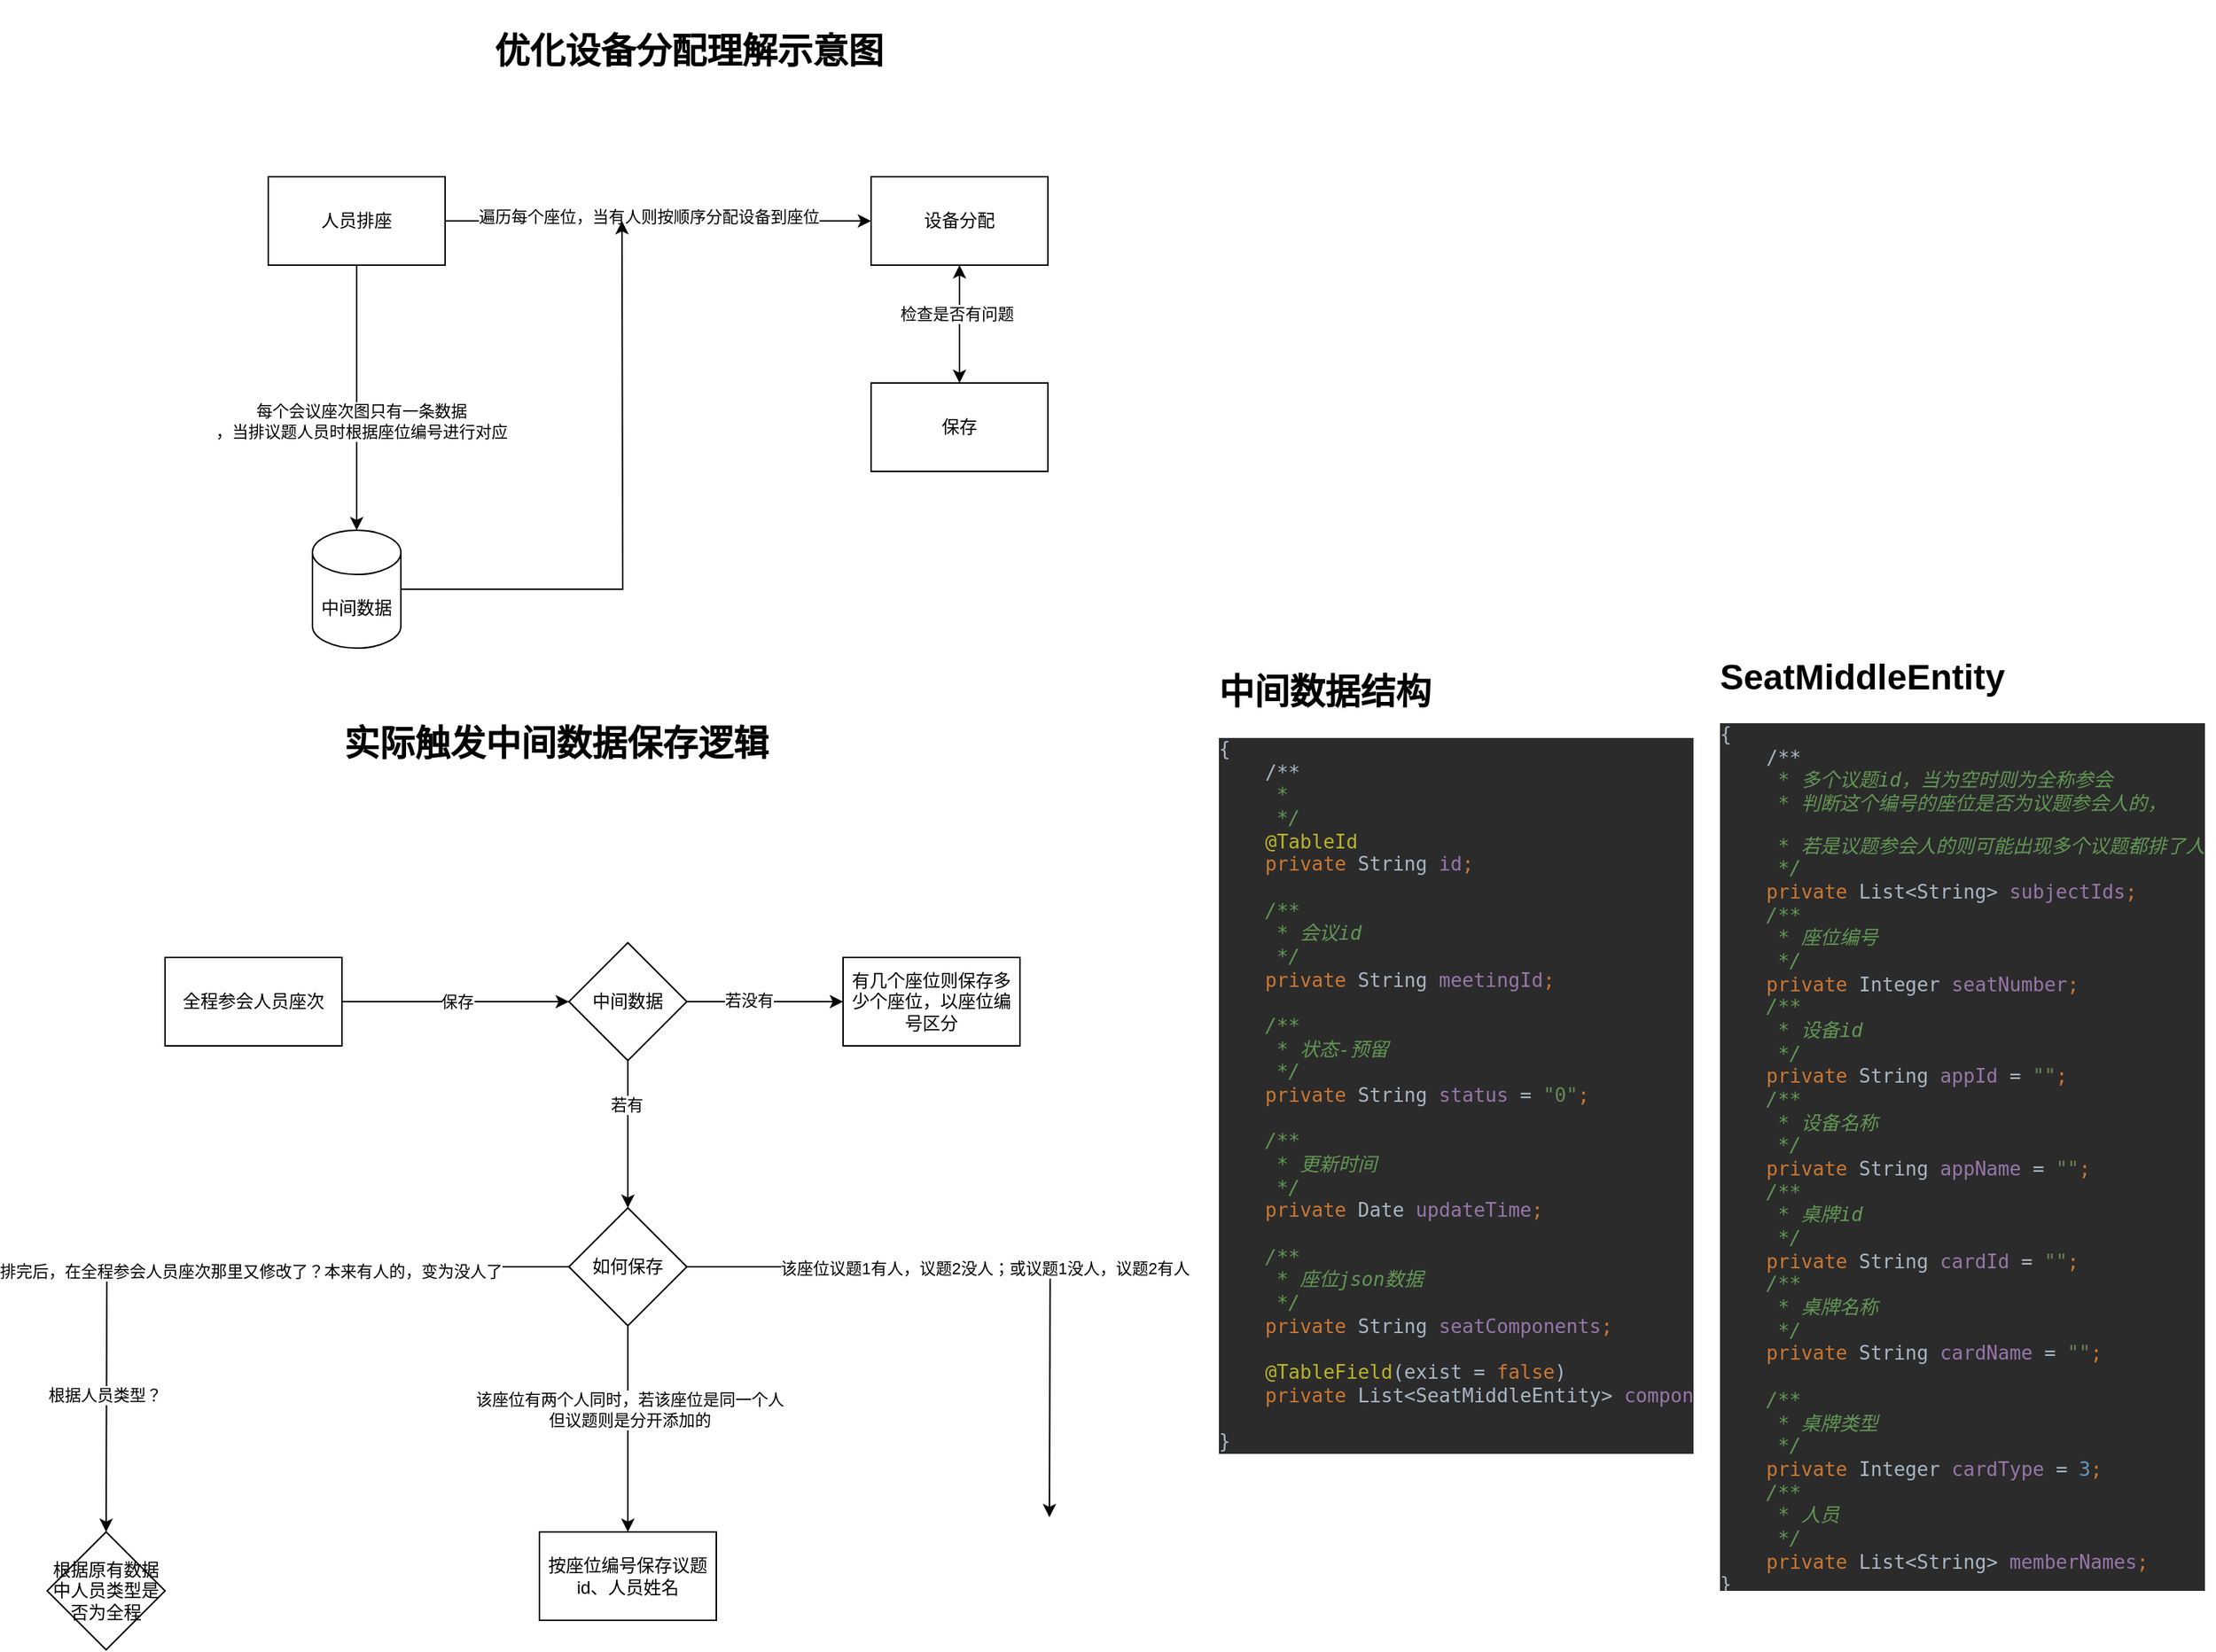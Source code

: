 <mxfile version="22.1.16" type="github">
  <diagram name="第 1 页" id="e1NoEdf7aWCd0x2-uwLn">
    <mxGraphModel dx="1877" dy="1738" grid="1" gridSize="10" guides="1" tooltips="1" connect="1" arrows="1" fold="1" page="1" pageScale="1" pageWidth="827" pageHeight="1169" math="0" shadow="0">
      <root>
        <mxCell id="0" />
        <mxCell id="1" parent="0" />
        <mxCell id="jQPC9AbLbP4iLRhdmr1n-7" style="edgeStyle=orthogonalEdgeStyle;rounded=0;orthogonalLoop=1;jettySize=auto;html=1;entryX=0;entryY=0.5;entryDx=0;entryDy=0;" parent="1" source="jQPC9AbLbP4iLRhdmr1n-1" target="jQPC9AbLbP4iLRhdmr1n-8" edge="1">
          <mxGeometry relative="1" as="geometry">
            <mxPoint x="230" y="100" as="targetPoint" />
          </mxGeometry>
        </mxCell>
        <mxCell id="jQPC9AbLbP4iLRhdmr1n-11" value="遍历每个座位，当有人则按顺序分配设备到座位" style="edgeLabel;html=1;align=center;verticalAlign=middle;resizable=0;points=[];" parent="jQPC9AbLbP4iLRhdmr1n-7" vertex="1" connectable="0">
          <mxGeometry x="-0.05" y="3" relative="1" as="geometry">
            <mxPoint as="offset" />
          </mxGeometry>
        </mxCell>
        <mxCell id="jQPC9AbLbP4iLRhdmr1n-1" value="人员排座" style="rounded=0;whiteSpace=wrap;html=1;" parent="1" vertex="1">
          <mxGeometry x="-130" y="70" width="120" height="60" as="geometry" />
        </mxCell>
        <mxCell id="jQPC9AbLbP4iLRhdmr1n-2" value="&lt;h1&gt;优化设备分配理解示意图&lt;/h1&gt;" style="text;html=1;align=center;verticalAlign=middle;resizable=0;points=[];autosize=1;strokeColor=none;fillColor=none;" parent="1" vertex="1">
          <mxGeometry x="10" y="-50" width="290" height="70" as="geometry" />
        </mxCell>
        <mxCell id="jQPC9AbLbP4iLRhdmr1n-9" style="edgeStyle=orthogonalEdgeStyle;rounded=0;orthogonalLoop=1;jettySize=auto;html=1;" parent="1" source="jQPC9AbLbP4iLRhdmr1n-4" edge="1">
          <mxGeometry relative="1" as="geometry">
            <mxPoint x="110" y="100" as="targetPoint" />
          </mxGeometry>
        </mxCell>
        <mxCell id="jQPC9AbLbP4iLRhdmr1n-4" value="中间数据" style="shape=cylinder3;whiteSpace=wrap;html=1;boundedLbl=1;backgroundOutline=1;size=15;" parent="1" vertex="1">
          <mxGeometry x="-100" y="310" width="60" height="80" as="geometry" />
        </mxCell>
        <mxCell id="jQPC9AbLbP4iLRhdmr1n-5" style="edgeStyle=orthogonalEdgeStyle;rounded=0;orthogonalLoop=1;jettySize=auto;html=1;entryX=0.5;entryY=0;entryDx=0;entryDy=0;entryPerimeter=0;" parent="1" source="jQPC9AbLbP4iLRhdmr1n-1" target="jQPC9AbLbP4iLRhdmr1n-4" edge="1">
          <mxGeometry relative="1" as="geometry" />
        </mxCell>
        <mxCell id="jQPC9AbLbP4iLRhdmr1n-6" value="每个会议座次图只有一条数据&lt;br&gt;，当排议题人员时根据座位编号进行对应" style="edgeLabel;html=1;align=center;verticalAlign=middle;resizable=0;points=[];" parent="jQPC9AbLbP4iLRhdmr1n-5" vertex="1" connectable="0">
          <mxGeometry x="0.18" y="3" relative="1" as="geometry">
            <mxPoint as="offset" />
          </mxGeometry>
        </mxCell>
        <mxCell id="jQPC9AbLbP4iLRhdmr1n-13" value="" style="edgeStyle=orthogonalEdgeStyle;rounded=0;orthogonalLoop=1;jettySize=auto;html=1;" parent="1" source="jQPC9AbLbP4iLRhdmr1n-8" target="jQPC9AbLbP4iLRhdmr1n-12" edge="1">
          <mxGeometry relative="1" as="geometry" />
        </mxCell>
        <mxCell id="jQPC9AbLbP4iLRhdmr1n-8" value="设备分配" style="rounded=0;whiteSpace=wrap;html=1;" parent="1" vertex="1">
          <mxGeometry x="279" y="70" width="120" height="60" as="geometry" />
        </mxCell>
        <mxCell id="jQPC9AbLbP4iLRhdmr1n-14" value="" style="edgeStyle=orthogonalEdgeStyle;rounded=0;orthogonalLoop=1;jettySize=auto;html=1;" parent="1" source="jQPC9AbLbP4iLRhdmr1n-12" target="jQPC9AbLbP4iLRhdmr1n-8" edge="1">
          <mxGeometry relative="1" as="geometry" />
        </mxCell>
        <mxCell id="jQPC9AbLbP4iLRhdmr1n-15" value="检查是否有问题" style="edgeLabel;html=1;align=center;verticalAlign=middle;resizable=0;points=[];" parent="jQPC9AbLbP4iLRhdmr1n-14" vertex="1" connectable="0">
          <mxGeometry x="0.175" y="2" relative="1" as="geometry">
            <mxPoint as="offset" />
          </mxGeometry>
        </mxCell>
        <mxCell id="jQPC9AbLbP4iLRhdmr1n-12" value="保存" style="rounded=0;whiteSpace=wrap;html=1;" parent="1" vertex="1">
          <mxGeometry x="279" y="210" width="120" height="60" as="geometry" />
        </mxCell>
        <mxCell id="TOe0ZiUlGQk0aBQ8viVR-3" style="edgeStyle=orthogonalEdgeStyle;rounded=0;orthogonalLoop=1;jettySize=auto;html=1;entryX=0;entryY=0.5;entryDx=0;entryDy=0;" edge="1" parent="1" source="TOe0ZiUlGQk0aBQ8viVR-1" target="TOe0ZiUlGQk0aBQ8viVR-7">
          <mxGeometry relative="1" as="geometry">
            <mxPoint x="80" y="630" as="targetPoint" />
          </mxGeometry>
        </mxCell>
        <mxCell id="TOe0ZiUlGQk0aBQ8viVR-5" value="保存" style="edgeLabel;html=1;align=center;verticalAlign=middle;resizable=0;points=[];" vertex="1" connectable="0" parent="TOe0ZiUlGQk0aBQ8viVR-3">
          <mxGeometry x="0.01" relative="1" as="geometry">
            <mxPoint as="offset" />
          </mxGeometry>
        </mxCell>
        <mxCell id="TOe0ZiUlGQk0aBQ8viVR-1" value="全程参会人员座次" style="rounded=0;whiteSpace=wrap;html=1;" vertex="1" parent="1">
          <mxGeometry x="-200" y="600" width="120" height="60" as="geometry" />
        </mxCell>
        <mxCell id="TOe0ZiUlGQk0aBQ8viVR-2" value="&lt;h1&gt;实际触发中间数据保存逻辑&lt;br&gt;&lt;/h1&gt;" style="text;html=1;align=center;verticalAlign=middle;resizable=0;points=[];autosize=1;strokeColor=none;fillColor=none;" vertex="1" parent="1">
          <mxGeometry x="-90" y="420" width="310" height="70" as="geometry" />
        </mxCell>
        <mxCell id="TOe0ZiUlGQk0aBQ8viVR-9" style="edgeStyle=orthogonalEdgeStyle;rounded=0;orthogonalLoop=1;jettySize=auto;html=1;entryX=0;entryY=0.5;entryDx=0;entryDy=0;" edge="1" parent="1" source="TOe0ZiUlGQk0aBQ8viVR-7" target="TOe0ZiUlGQk0aBQ8viVR-8">
          <mxGeometry relative="1" as="geometry" />
        </mxCell>
        <mxCell id="TOe0ZiUlGQk0aBQ8viVR-12" value="若没有" style="edgeLabel;html=1;align=center;verticalAlign=middle;resizable=0;points=[];" vertex="1" connectable="0" parent="TOe0ZiUlGQk0aBQ8viVR-9">
          <mxGeometry x="-0.238" y="1" relative="1" as="geometry">
            <mxPoint x="1" as="offset" />
          </mxGeometry>
        </mxCell>
        <mxCell id="TOe0ZiUlGQk0aBQ8viVR-14" style="edgeStyle=orthogonalEdgeStyle;rounded=0;orthogonalLoop=1;jettySize=auto;html=1;entryX=0.5;entryY=0;entryDx=0;entryDy=0;" edge="1" parent="1" source="TOe0ZiUlGQk0aBQ8viVR-7" target="TOe0ZiUlGQk0aBQ8viVR-17">
          <mxGeometry relative="1" as="geometry">
            <mxPoint x="114" y="780" as="targetPoint" />
          </mxGeometry>
        </mxCell>
        <mxCell id="TOe0ZiUlGQk0aBQ8viVR-16" value="若有" style="edgeLabel;html=1;align=center;verticalAlign=middle;resizable=0;points=[];" vertex="1" connectable="0" parent="TOe0ZiUlGQk0aBQ8viVR-14">
          <mxGeometry x="-0.413" y="-1" relative="1" as="geometry">
            <mxPoint as="offset" />
          </mxGeometry>
        </mxCell>
        <mxCell id="TOe0ZiUlGQk0aBQ8viVR-7" value="中间数据" style="rhombus;whiteSpace=wrap;html=1;" vertex="1" parent="1">
          <mxGeometry x="74" y="590" width="80" height="80" as="geometry" />
        </mxCell>
        <mxCell id="TOe0ZiUlGQk0aBQ8viVR-8" value="有几个座位则保存多少个座位，以座位编号区分" style="rounded=0;whiteSpace=wrap;html=1;" vertex="1" parent="1">
          <mxGeometry x="260" y="600" width="120" height="60" as="geometry" />
        </mxCell>
        <mxCell id="TOe0ZiUlGQk0aBQ8viVR-10" value="&lt;h1&gt;中间数据结构&lt;/h1&gt;&lt;pre style=&quot;background-color:#2b2b2b;color:#a9b7c6;font-family:&#39;JetBrains Mono&#39;,monospace;font-size:9.8pt;&quot;&gt;{&lt;br&gt;    /**&lt;br&gt;&lt;span style=&quot;color:#629755;font-style:italic;&quot;&gt;     *&lt;br&gt;&lt;/span&gt;&lt;span style=&quot;color:#629755;font-style:italic;&quot;&gt;     */&lt;br&gt;&lt;/span&gt;&lt;span style=&quot;color:#629755;font-style:italic;&quot;&gt;    &lt;/span&gt;&lt;span style=&quot;color:#bbb529;&quot;&gt;@TableId&lt;br&gt;&lt;/span&gt;&lt;span style=&quot;color:#bbb529;&quot;&gt;    &lt;/span&gt;&lt;span style=&quot;color:#cc7832;&quot;&gt;private &lt;/span&gt;String &lt;span style=&quot;color:#9876aa;&quot;&gt;id&lt;/span&gt;&lt;span style=&quot;color:#cc7832;&quot;&gt;;&lt;br&gt;&lt;/span&gt;&lt;span style=&quot;color:#cc7832;&quot;&gt;&lt;br&gt;&lt;/span&gt;&lt;span style=&quot;color:#cc7832;&quot;&gt;    &lt;/span&gt;&lt;span style=&quot;color:#629755;font-style:italic;&quot;&gt;/**&lt;br&gt;&lt;/span&gt;&lt;span style=&quot;color:#629755;font-style:italic;&quot;&gt;     * &lt;/span&gt;&lt;span style=&quot;color:#629755;font-style:italic;font-family:&#39;宋体&#39;,monospace;&quot;&gt;会议&lt;/span&gt;&lt;span style=&quot;color:#629755;font-style:italic;&quot;&gt;id&lt;br&gt;&lt;/span&gt;&lt;span style=&quot;color:#629755;font-style:italic;&quot;&gt;     */&lt;br&gt;&lt;/span&gt;&lt;span style=&quot;color:#629755;font-style:italic;&quot;&gt;    &lt;/span&gt;&lt;span style=&quot;color:#cc7832;&quot;&gt;private &lt;/span&gt;String &lt;span style=&quot;color:#9876aa;&quot;&gt;meetingId&lt;/span&gt;&lt;span style=&quot;color:#cc7832;&quot;&gt;;&lt;br&gt;&lt;/span&gt;&lt;span style=&quot;color:#cc7832;&quot;&gt;&lt;br&gt;&lt;/span&gt;&lt;span style=&quot;color:#cc7832;&quot;&gt;    &lt;/span&gt;&lt;span style=&quot;color:#629755;font-style:italic;&quot;&gt;/**&lt;br&gt;&lt;/span&gt;&lt;span style=&quot;color:#629755;font-style:italic;&quot;&gt;     * &lt;/span&gt;&lt;span style=&quot;color:#629755;font-style:italic;font-family:&#39;宋体&#39;,monospace;&quot;&gt;状态&lt;/span&gt;&lt;span style=&quot;color:#629755;font-style:italic;&quot;&gt;-&lt;/span&gt;&lt;span style=&quot;color:#629755;font-style:italic;font-family:&#39;宋体&#39;,monospace;&quot;&gt;预留&lt;br&gt;&lt;/span&gt;&lt;span style=&quot;color:#629755;font-style:italic;font-family:&#39;宋体&#39;,monospace;&quot;&gt;     &lt;/span&gt;&lt;span style=&quot;color:#629755;font-style:italic;&quot;&gt;*/&lt;br&gt;&lt;/span&gt;&lt;span style=&quot;color:#629755;font-style:italic;&quot;&gt;    &lt;/span&gt;&lt;span style=&quot;color:#cc7832;&quot;&gt;private &lt;/span&gt;String &lt;span style=&quot;color:#9876aa;&quot;&gt;status &lt;/span&gt;= &lt;span style=&quot;color:#6a8759;&quot;&gt;&quot;0&quot;&lt;/span&gt;&lt;span style=&quot;color:#cc7832;&quot;&gt;;&lt;br&gt;&lt;/span&gt;&lt;span style=&quot;color:#cc7832;&quot;&gt;&lt;br&gt;&lt;/span&gt;&lt;span style=&quot;color:#cc7832;&quot;&gt;    &lt;/span&gt;&lt;span style=&quot;color:#629755;font-style:italic;&quot;&gt;/**&lt;br&gt;&lt;/span&gt;&lt;span style=&quot;color:#629755;font-style:italic;&quot;&gt;     * &lt;/span&gt;&lt;span style=&quot;color:#629755;font-style:italic;font-family:&#39;宋体&#39;,monospace;&quot;&gt;更新时间&lt;br&gt;&lt;/span&gt;&lt;span style=&quot;color:#629755;font-style:italic;font-family:&#39;宋体&#39;,monospace;&quot;&gt;     &lt;/span&gt;&lt;span style=&quot;color:#629755;font-style:italic;&quot;&gt;*/&lt;br&gt;&lt;/span&gt;&lt;span style=&quot;color:#629755;font-style:italic;&quot;&gt;    &lt;/span&gt;&lt;span style=&quot;color:#cc7832;&quot;&gt;private &lt;/span&gt;Date &lt;span style=&quot;color:#9876aa;&quot;&gt;updateTime&lt;/span&gt;&lt;span style=&quot;color:#cc7832;&quot;&gt;;&lt;br&gt;&lt;/span&gt;&lt;span style=&quot;color:#cc7832;&quot;&gt;&lt;br&gt;&lt;/span&gt;&lt;span style=&quot;color:#cc7832;&quot;&gt;    &lt;/span&gt;&lt;span style=&quot;color:#629755;font-style:italic;&quot;&gt;/**&lt;br&gt;&lt;/span&gt;&lt;span style=&quot;color:#629755;font-style:italic;&quot;&gt;     * &lt;/span&gt;&lt;span style=&quot;color:#629755;font-style:italic;font-family:&#39;宋体&#39;,monospace;&quot;&gt;座位&lt;/span&gt;&lt;span style=&quot;color:#629755;font-style:italic;&quot;&gt;json&lt;/span&gt;&lt;span style=&quot;color:#629755;font-style:italic;font-family:&#39;宋体&#39;,monospace;&quot;&gt;数据&lt;br&gt;&lt;/span&gt;&lt;span style=&quot;color:#629755;font-style:italic;font-family:&#39;宋体&#39;,monospace;&quot;&gt;     &lt;/span&gt;&lt;span style=&quot;color:#629755;font-style:italic;&quot;&gt;*/&lt;br&gt;&lt;/span&gt;&lt;span style=&quot;color:#629755;font-style:italic;&quot;&gt;    &lt;/span&gt;&lt;span style=&quot;color:#cc7832;&quot;&gt;private &lt;/span&gt;String &lt;span style=&quot;color:#9876aa;&quot;&gt;seatComponents&lt;/span&gt;&lt;span style=&quot;color:#cc7832;&quot;&gt;;&lt;br&gt;&lt;/span&gt;&lt;span style=&quot;color:#cc7832;&quot;&gt;&lt;br&gt;&lt;/span&gt;&lt;span style=&quot;color:#cc7832;&quot;&gt;    &lt;/span&gt;&lt;span style=&quot;color:#bbb529;&quot;&gt;@TableField&lt;/span&gt;(exist = &lt;span style=&quot;color:#cc7832;&quot;&gt;false&lt;/span&gt;)&lt;br&gt;    &lt;span style=&quot;color:#cc7832;&quot;&gt;private &lt;/span&gt;List&amp;lt;SeatMiddleEntity&amp;gt; &lt;span style=&quot;color:#9876aa;&quot;&gt;componentsData&lt;/span&gt;&lt;span style=&quot;color:#cc7832;&quot;&gt;;&lt;br&gt;&lt;/span&gt;&lt;span style=&quot;color:#cc7832;&quot;&gt;&lt;br&gt;&lt;/span&gt;}&lt;/pre&gt;" style="text;html=1;strokeColor=none;fillColor=none;spacing=5;spacingTop=-20;whiteSpace=wrap;overflow=hidden;rounded=0;" vertex="1" parent="1">
          <mxGeometry x="510" y="400" width="330" height="550" as="geometry" />
        </mxCell>
        <mxCell id="TOe0ZiUlGQk0aBQ8viVR-11" value="&lt;h1&gt;SeatMiddleEntity&lt;/h1&gt;&lt;pre style=&quot;background-color:#2b2b2b;color:#a9b7c6;font-family:&#39;JetBrains Mono&#39;,monospace;font-size:9.8pt;&quot;&gt;&lt;pre style=&quot;font-family: &amp;quot;JetBrains Mono&amp;quot;, monospace; font-size: 9.8pt;&quot;&gt;{&lt;br&gt;    /**&lt;br&gt;&lt;span style=&quot;color:#629755;font-style:italic;&quot;&gt;     * &lt;/span&gt;&lt;span style=&quot;color:#629755;font-style:italic;font-family:&#39;宋体&#39;,monospace;&quot;&gt;多个议题&lt;/span&gt;&lt;span style=&quot;color:#629755;font-style:italic;&quot;&gt;id&lt;/span&gt;&lt;span style=&quot;color:#629755;font-style:italic;font-family:&#39;宋体&#39;,monospace;&quot;&gt;，当为空时则为全称参会&lt;br&gt;&lt;/span&gt;&lt;span style=&quot;color:#629755;font-style:italic;font-family:&#39;宋体&#39;,monospace;&quot;&gt;     &lt;/span&gt;&lt;span style=&quot;color:#629755;font-style:italic;&quot;&gt;* &lt;/span&gt;&lt;span style=&quot;color:#629755;font-style:italic;font-family:&#39;宋体&#39;,monospace;&quot;&gt;判断这个编号的座位是否为议题参会人的，&lt;/span&gt;&lt;/pre&gt;&lt;pre style=&quot;font-family: &amp;quot;JetBrains Mono&amp;quot;, monospace; font-size: 9.8pt;&quot;&gt;&lt;span style=&quot;color:#629755;font-style:italic;font-family:&#39;宋体&#39;,monospace;&quot;&gt;     * 若是议题参会人的则可能出现多个议题都排了人&lt;br&gt;&lt;/span&gt;&lt;span style=&quot;color:#629755;font-style:italic;font-family:&#39;宋体&#39;,monospace;&quot;&gt;     &lt;/span&gt;&lt;span style=&quot;color:#629755;font-style:italic;&quot;&gt;*/&lt;br&gt;&lt;/span&gt;&lt;span style=&quot;color:#629755;font-style:italic;&quot;&gt;    &lt;/span&gt;&lt;span style=&quot;color:#cc7832;&quot;&gt;private &lt;/span&gt;List&amp;lt;String&amp;gt; &lt;span style=&quot;color:#9876aa;&quot;&gt;subjectIds&lt;/span&gt;&lt;span style=&quot;color:#cc7832;&quot;&gt;;&lt;br&gt;&lt;/span&gt;&lt;span style=&quot;color:#cc7832;&quot;&gt;    &lt;/span&gt;&lt;span style=&quot;color:#629755;font-style:italic;&quot;&gt;/**&lt;br&gt;&lt;/span&gt;&lt;span style=&quot;color:#629755;font-style:italic;&quot;&gt;     * &lt;/span&gt;&lt;span style=&quot;color:#629755;font-style:italic;font-family:&#39;宋体&#39;,monospace;&quot;&gt;座位编号&lt;br&gt;&lt;/span&gt;&lt;span style=&quot;color:#629755;font-style:italic;font-family:&#39;宋体&#39;,monospace;&quot;&gt;     &lt;/span&gt;&lt;span style=&quot;color:#629755;font-style:italic;&quot;&gt;*/&lt;br&gt;&lt;/span&gt;&lt;span style=&quot;color:#629755;font-style:italic;&quot;&gt;    &lt;/span&gt;&lt;span style=&quot;color:#cc7832;&quot;&gt;private &lt;/span&gt;Integer &lt;span style=&quot;color:#9876aa;&quot;&gt;seatNumber&lt;/span&gt;&lt;span style=&quot;color:#cc7832;&quot;&gt;;&lt;br&gt;&lt;/span&gt;&lt;span style=&quot;color:#cc7832;&quot;&gt;    &lt;/span&gt;&lt;span style=&quot;color:#629755;font-style:italic;&quot;&gt;/**&lt;br&gt;&lt;/span&gt;&lt;span style=&quot;color:#629755;font-style:italic;&quot;&gt;     * &lt;/span&gt;&lt;span style=&quot;color:#629755;font-style:italic;font-family:&#39;宋体&#39;,monospace;&quot;&gt;设备&lt;/span&gt;&lt;span style=&quot;color:#629755;font-style:italic;&quot;&gt;id&lt;br&gt;&lt;/span&gt;&lt;span style=&quot;color:#629755;font-style:italic;&quot;&gt;     */&lt;br&gt;&lt;/span&gt;&lt;span style=&quot;color:#629755;font-style:italic;&quot;&gt;    &lt;/span&gt;&lt;span style=&quot;color:#cc7832;&quot;&gt;private &lt;/span&gt;String &lt;span style=&quot;color:#9876aa;&quot;&gt;appId &lt;/span&gt;= &lt;span style=&quot;color:#6a8759;&quot;&gt;&quot;&quot;&lt;/span&gt;&lt;span style=&quot;color:#cc7832;&quot;&gt;;&lt;br&gt;&lt;/span&gt;&lt;span style=&quot;color:#cc7832;&quot;&gt;    &lt;/span&gt;&lt;span style=&quot;color:#629755;font-style:italic;&quot;&gt;/**&lt;br&gt;&lt;/span&gt;&lt;span style=&quot;color:#629755;font-style:italic;&quot;&gt;     * &lt;/span&gt;&lt;span style=&quot;color:#629755;font-style:italic;font-family:&#39;宋体&#39;,monospace;&quot;&gt;设备名称&lt;br&gt;&lt;/span&gt;&lt;span style=&quot;color:#629755;font-style:italic;font-family:&#39;宋体&#39;,monospace;&quot;&gt;     &lt;/span&gt;&lt;span style=&quot;color:#629755;font-style:italic;&quot;&gt;*/&lt;br&gt;&lt;/span&gt;&lt;span style=&quot;color:#629755;font-style:italic;&quot;&gt;    &lt;/span&gt;&lt;span style=&quot;color:#cc7832;&quot;&gt;private &lt;/span&gt;String &lt;span style=&quot;color:#9876aa;&quot;&gt;appName &lt;/span&gt;= &lt;span style=&quot;color:#6a8759;&quot;&gt;&quot;&quot;&lt;/span&gt;&lt;span style=&quot;color:#cc7832;&quot;&gt;;&lt;br&gt;&lt;/span&gt;&lt;span style=&quot;color:#cc7832;&quot;&gt;    &lt;/span&gt;&lt;span style=&quot;color:#629755;font-style:italic;&quot;&gt;/**&lt;br&gt;&lt;/span&gt;&lt;span style=&quot;color:#629755;font-style:italic;&quot;&gt;     * &lt;/span&gt;&lt;span style=&quot;color:#629755;font-style:italic;font-family:&#39;宋体&#39;,monospace;&quot;&gt;桌牌&lt;/span&gt;&lt;span style=&quot;color:#629755;font-style:italic;&quot;&gt;id&lt;br&gt;&lt;/span&gt;&lt;span style=&quot;color:#629755;font-style:italic;&quot;&gt;     */&lt;br&gt;&lt;/span&gt;&lt;span style=&quot;color:#629755;font-style:italic;&quot;&gt;    &lt;/span&gt;&lt;span style=&quot;color:#cc7832;&quot;&gt;private &lt;/span&gt;String &lt;span style=&quot;color:#9876aa;&quot;&gt;cardId &lt;/span&gt;= &lt;span style=&quot;color:#6a8759;&quot;&gt;&quot;&quot;&lt;/span&gt;&lt;span style=&quot;color:#cc7832;&quot;&gt;;&lt;br&gt;&lt;/span&gt;&lt;span style=&quot;color:#cc7832;&quot;&gt;    &lt;/span&gt;&lt;span style=&quot;color:#629755;font-style:italic;&quot;&gt;/**&lt;br&gt;&lt;/span&gt;&lt;span style=&quot;color:#629755;font-style:italic;&quot;&gt;     * &lt;/span&gt;&lt;span style=&quot;color:#629755;font-style:italic;font-family:&#39;宋体&#39;,monospace;&quot;&gt;桌牌名称&lt;br&gt;&lt;/span&gt;&lt;span style=&quot;color:#629755;font-style:italic;font-family:&#39;宋体&#39;,monospace;&quot;&gt;     &lt;/span&gt;&lt;span style=&quot;color:#629755;font-style:italic;&quot;&gt;*/&lt;br&gt;&lt;/span&gt;&lt;span style=&quot;color:#629755;font-style:italic;&quot;&gt;    &lt;/span&gt;&lt;span style=&quot;color:#cc7832;&quot;&gt;private &lt;/span&gt;String &lt;span style=&quot;color:#9876aa;&quot;&gt;cardName &lt;/span&gt;= &lt;span style=&quot;color:#6a8759;&quot;&gt;&quot;&quot;&lt;/span&gt;&lt;span style=&quot;color:#cc7832;&quot;&gt;;&lt;br&gt;&lt;/span&gt;&lt;span style=&quot;color:#cc7832;&quot;&gt;&lt;br&gt;&lt;/span&gt;&lt;span style=&quot;color:#cc7832;&quot;&gt;    &lt;/span&gt;&lt;span style=&quot;color:#629755;font-style:italic;&quot;&gt;/**&lt;br&gt;&lt;/span&gt;&lt;span style=&quot;color:#629755;font-style:italic;&quot;&gt;     * &lt;/span&gt;&lt;span style=&quot;color:#629755;font-style:italic;font-family:&#39;宋体&#39;,monospace;&quot;&gt;桌牌类型&lt;br&gt;&lt;/span&gt;&lt;span style=&quot;color:#629755;font-style:italic;font-family:&#39;宋体&#39;,monospace;&quot;&gt;     &lt;/span&gt;&lt;span style=&quot;color:#629755;font-style:italic;&quot;&gt;*/&lt;br&gt;&lt;/span&gt;&lt;span style=&quot;color:#629755;font-style:italic;&quot;&gt;    &lt;/span&gt;&lt;span style=&quot;color:#cc7832;&quot;&gt;private &lt;/span&gt;Integer &lt;span style=&quot;color:#9876aa;&quot;&gt;cardType &lt;/span&gt;= &lt;span style=&quot;color:#6897bb;&quot;&gt;3&lt;/span&gt;&lt;span style=&quot;color:#cc7832;&quot;&gt;;&lt;br&gt;&lt;/span&gt;&lt;span style=&quot;color:#cc7832;&quot;&gt;    &lt;/span&gt;&lt;span style=&quot;color:#629755;font-style:italic;&quot;&gt;/**&lt;br&gt;&lt;/span&gt;&lt;span style=&quot;color:#629755;font-style:italic;&quot;&gt;     * &lt;/span&gt;&lt;span style=&quot;color:#629755;font-style:italic;font-family:&#39;宋体&#39;,monospace;&quot;&gt;人员&lt;br&gt;&lt;/span&gt;&lt;span style=&quot;color:#629755;font-style:italic;font-family:&#39;宋体&#39;,monospace;&quot;&gt;     &lt;/span&gt;&lt;span style=&quot;color:#629755;font-style:italic;&quot;&gt;*/&lt;br&gt;&lt;/span&gt;&lt;span style=&quot;color:#629755;font-style:italic;&quot;&gt;    &lt;/span&gt;&lt;span style=&quot;color:#cc7832;&quot;&gt;private &lt;/span&gt;List&amp;lt;String&amp;gt; &lt;span style=&quot;color:#9876aa;&quot;&gt;memberNames&lt;/span&gt;&lt;span style=&quot;color:#cc7832;&quot;&gt;;&lt;br&gt;&lt;/span&gt;}&lt;/pre&gt;&lt;/pre&gt;" style="text;html=1;strokeColor=none;fillColor=none;spacing=5;spacingTop=-20;whiteSpace=wrap;overflow=hidden;rounded=0;" vertex="1" parent="1">
          <mxGeometry x="850" y="390" width="340" height="640" as="geometry" />
        </mxCell>
        <mxCell id="TOe0ZiUlGQk0aBQ8viVR-13" value="按座位编号保存议题id、人员姓名" style="rounded=0;whiteSpace=wrap;html=1;" vertex="1" parent="1">
          <mxGeometry x="54" y="990" width="120" height="60" as="geometry" />
        </mxCell>
        <mxCell id="TOe0ZiUlGQk0aBQ8viVR-18" style="edgeStyle=orthogonalEdgeStyle;rounded=0;orthogonalLoop=1;jettySize=auto;html=1;entryX=0.5;entryY=0;entryDx=0;entryDy=0;" edge="1" parent="1" source="TOe0ZiUlGQk0aBQ8viVR-17" target="TOe0ZiUlGQk0aBQ8viVR-13">
          <mxGeometry relative="1" as="geometry">
            <mxPoint x="114" y="960" as="targetPoint" />
          </mxGeometry>
        </mxCell>
        <mxCell id="TOe0ZiUlGQk0aBQ8viVR-19" value="该座位有两个人同时，若该座位是同一个人&lt;br&gt;但议题则是分开添加的" style="edgeLabel;html=1;align=center;verticalAlign=middle;resizable=0;points=[];" vertex="1" connectable="0" parent="TOe0ZiUlGQk0aBQ8viVR-18">
          <mxGeometry x="-0.196" y="1" relative="1" as="geometry">
            <mxPoint as="offset" />
          </mxGeometry>
        </mxCell>
        <mxCell id="TOe0ZiUlGQk0aBQ8viVR-20" style="edgeStyle=orthogonalEdgeStyle;rounded=0;orthogonalLoop=1;jettySize=auto;html=1;exitX=1;exitY=0.5;exitDx=0;exitDy=0;" edge="1" parent="1" source="TOe0ZiUlGQk0aBQ8viVR-17">
          <mxGeometry relative="1" as="geometry">
            <mxPoint x="400" y="980" as="targetPoint" />
          </mxGeometry>
        </mxCell>
        <mxCell id="TOe0ZiUlGQk0aBQ8viVR-25" value="该座位议题1有人，议题2没人；或议题1没人，议题2有人" style="edgeLabel;html=1;align=center;verticalAlign=middle;resizable=0;points=[];" vertex="1" connectable="0" parent="TOe0ZiUlGQk0aBQ8viVR-20">
          <mxGeometry x="-0.031" y="-1" relative="1" as="geometry">
            <mxPoint as="offset" />
          </mxGeometry>
        </mxCell>
        <mxCell id="TOe0ZiUlGQk0aBQ8viVR-26" style="edgeStyle=orthogonalEdgeStyle;rounded=0;orthogonalLoop=1;jettySize=auto;html=1;exitX=0;exitY=0.5;exitDx=0;exitDy=0;" edge="1" parent="1" source="TOe0ZiUlGQk0aBQ8viVR-17">
          <mxGeometry relative="1" as="geometry">
            <mxPoint x="-240" y="990" as="targetPoint" />
          </mxGeometry>
        </mxCell>
        <mxCell id="TOe0ZiUlGQk0aBQ8viVR-27" value="排完后，在全程参会人员座次那里又修改了？本来有人的，变为没人了" style="edgeLabel;html=1;align=center;verticalAlign=middle;resizable=0;points=[];" vertex="1" connectable="0" parent="TOe0ZiUlGQk0aBQ8viVR-26">
          <mxGeometry x="-0.121" y="3" relative="1" as="geometry">
            <mxPoint x="1" as="offset" />
          </mxGeometry>
        </mxCell>
        <mxCell id="TOe0ZiUlGQk0aBQ8viVR-28" value="根据人员类型？" style="edgeLabel;html=1;align=center;verticalAlign=middle;resizable=0;points=[];" vertex="1" connectable="0" parent="TOe0ZiUlGQk0aBQ8viVR-26">
          <mxGeometry x="0.621" y="-2" relative="1" as="geometry">
            <mxPoint as="offset" />
          </mxGeometry>
        </mxCell>
        <mxCell id="TOe0ZiUlGQk0aBQ8viVR-17" value="如何保存" style="rhombus;whiteSpace=wrap;html=1;" vertex="1" parent="1">
          <mxGeometry x="74" y="770" width="80" height="80" as="geometry" />
        </mxCell>
        <mxCell id="TOe0ZiUlGQk0aBQ8viVR-29" value="根据原有数据中人员类型是否为全程" style="rhombus;whiteSpace=wrap;html=1;" vertex="1" parent="1">
          <mxGeometry x="-280" y="990" width="80" height="80" as="geometry" />
        </mxCell>
      </root>
    </mxGraphModel>
  </diagram>
</mxfile>
